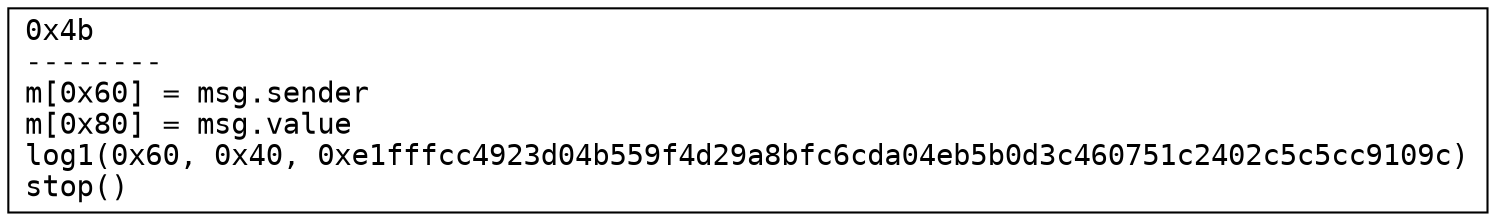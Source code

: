 digraph {
node [shape=rect,fontname="Courier"];
6[label="0x4b\l--------\lm[0x60] = msg.sender\lm[0x80] = msg.value\llog1(0x60, 0x40, 0xe1fffcc4923d04b559f4d29a8bfc6cda04eb5b0d3c460751c2402c5c5cc9109c)\lstop()\l"];
}
